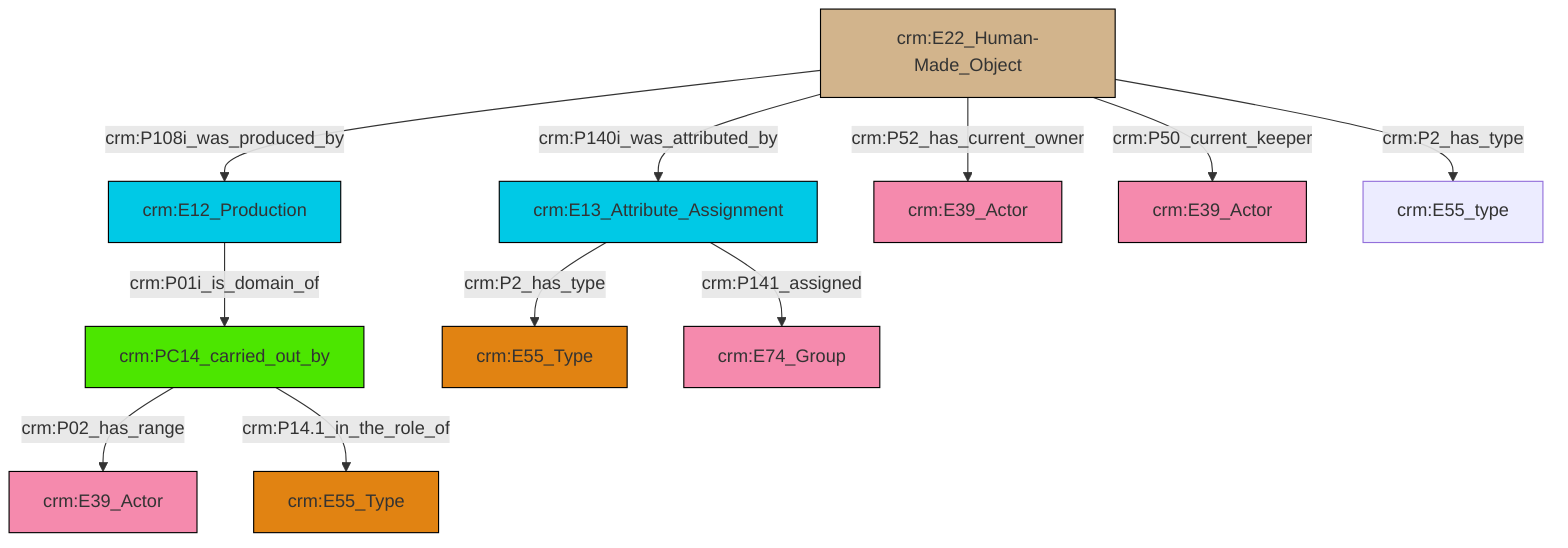 graph TD
classDef Literal fill:#f2f2f2,stroke:#000000;
classDef CRM_Entity fill:#FFFFFF,stroke:#000000;
classDef Temporal_Entity fill:#00C9E6, stroke:#000000;
classDef Type fill:#E18312, stroke:#000000;
classDef Time-Span fill:#2C9C91, stroke:#000000;
classDef Appellation fill:#FFEB7F, stroke:#000000;
classDef Place fill:#008836, stroke:#000000;
classDef Persistent_Item fill:#B266B2, stroke:#000000;
classDef Conceptual_Object fill:#FFD700, stroke:#000000;
classDef Physical_Thing fill:#D2B48C, stroke:#000000;
classDef Actor fill:#f58aad, stroke:#000000;
classDef PC_Classes fill:#4ce600, stroke:#000000;
classDef Multi fill:#cccccc,stroke:#000000;

6["crm:E22_Human-Made_Object"]:::Physical_Thing -->|crm:P108i_was_produced_by| 7["crm:E12_Production"]:::Temporal_Entity
6["crm:E22_Human-Made_Object"]:::Physical_Thing -->|crm:P140i_was_attributed_by| 8["crm:E13_Attribute_Assignment"]:::Temporal_Entity
8["crm:E13_Attribute_Assignment"]:::Temporal_Entity -->|crm:P2_has_type| 9["crm:E55_Type"]:::Type
10["crm:PC14_carried_out_by"]:::PC_Classes -->|crm:P02_has_range| 4["crm:E39_Actor"]:::Actor
10["crm:PC14_carried_out_by"]:::PC_Classes -->|crm:P14.1_in_the_role_of| 12["crm:E55_Type"]:::Type
6["crm:E22_Human-Made_Object"]:::Physical_Thing -->|crm:P52_has_current_owner| 0["crm:E39_Actor"]:::Actor
6["crm:E22_Human-Made_Object"]:::Physical_Thing -->|crm:P50_current_keeper| 13["crm:E39_Actor"]:::Actor
6["crm:E22_Human-Made_Object"]:::Physical_Thing -->|crm:P2_has_type| 2["crm:E55_type"]:::Default
8["crm:E13_Attribute_Assignment"]:::Temporal_Entity -->|crm:P141_assigned| 15["crm:E74_Group"]:::Actor
7["crm:E12_Production"]:::Temporal_Entity -->|crm:P01i_is_domain_of| 10["crm:PC14_carried_out_by"]:::PC_Classes